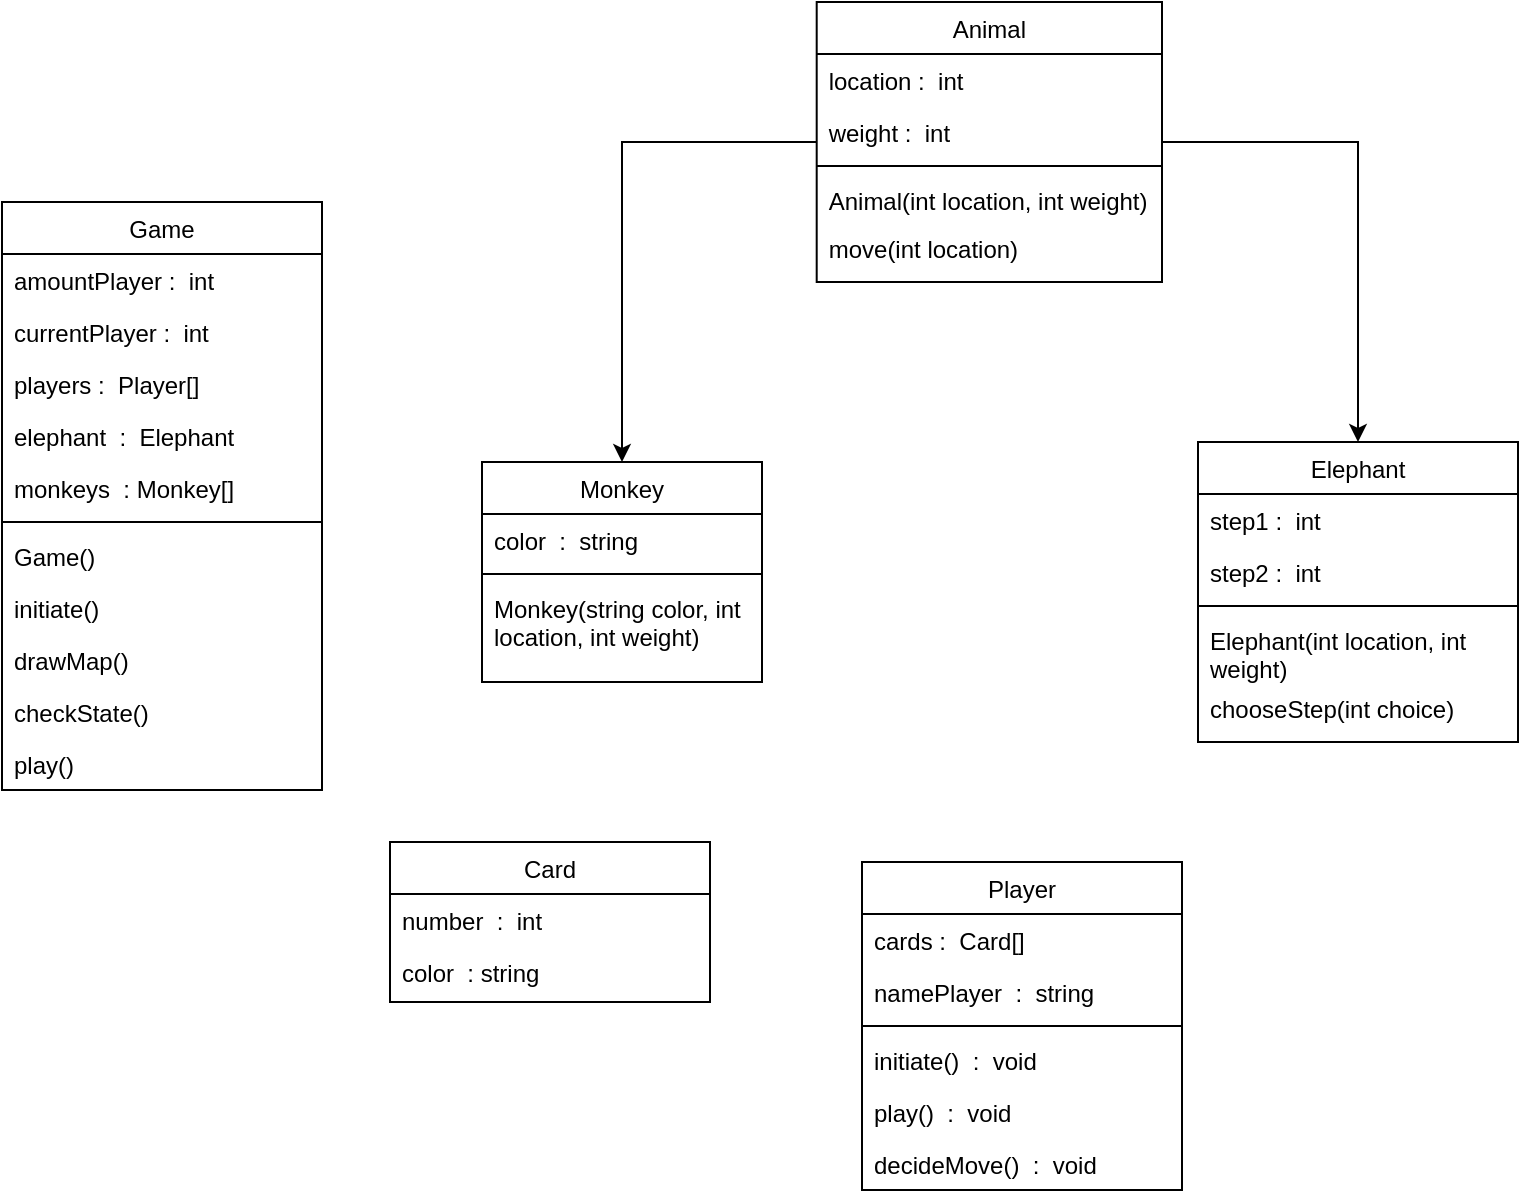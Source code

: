 <mxfile version="22.1.7" type="github">
  <diagram id="C5RBs43oDa-KdzZeNtuy" name="Page-1">
    <mxGraphModel dx="1050" dy="565" grid="1" gridSize="10" guides="1" tooltips="1" connect="1" arrows="1" fold="1" page="1" pageScale="1" pageWidth="827" pageHeight="1169" math="0" shadow="0">
      <root>
        <mxCell id="WIyWlLk6GJQsqaUBKTNV-0" />
        <mxCell id="WIyWlLk6GJQsqaUBKTNV-1" parent="WIyWlLk6GJQsqaUBKTNV-0" />
        <mxCell id="a5rHJCVBxAAoeFcqDoCR-24" style="edgeStyle=orthogonalEdgeStyle;rounded=0;orthogonalLoop=1;jettySize=auto;html=1;entryX=0.5;entryY=0;entryDx=0;entryDy=0;" edge="1" parent="WIyWlLk6GJQsqaUBKTNV-1" source="a5rHJCVBxAAoeFcqDoCR-1" target="a5rHJCVBxAAoeFcqDoCR-12">
          <mxGeometry relative="1" as="geometry" />
        </mxCell>
        <mxCell id="a5rHJCVBxAAoeFcqDoCR-25" style="edgeStyle=orthogonalEdgeStyle;rounded=0;orthogonalLoop=1;jettySize=auto;html=1;entryX=0.5;entryY=0;entryDx=0;entryDy=0;" edge="1" parent="WIyWlLk6GJQsqaUBKTNV-1" source="a5rHJCVBxAAoeFcqDoCR-1" target="a5rHJCVBxAAoeFcqDoCR-18">
          <mxGeometry relative="1" as="geometry" />
        </mxCell>
        <mxCell id="a5rHJCVBxAAoeFcqDoCR-1" value="Animal" style="swimlane;fontStyle=0;align=center;verticalAlign=top;childLayout=stackLayout;horizontal=1;startSize=26;horizontalStack=0;resizeParent=1;resizeLast=0;collapsible=1;marginBottom=0;rounded=0;shadow=0;strokeWidth=1;" vertex="1" parent="WIyWlLk6GJQsqaUBKTNV-1">
          <mxGeometry x="442.35" y="20" width="172.65" height="140" as="geometry">
            <mxRectangle x="550" y="140" width="160" height="26" as="alternateBounds" />
          </mxGeometry>
        </mxCell>
        <mxCell id="a5rHJCVBxAAoeFcqDoCR-3" value="location :  int" style="text;align=left;verticalAlign=top;spacingLeft=4;spacingRight=4;overflow=hidden;rotatable=0;points=[[0,0.5],[1,0.5]];portConstraint=eastwest;rounded=0;shadow=0;html=0;" vertex="1" parent="a5rHJCVBxAAoeFcqDoCR-1">
          <mxGeometry y="26" width="172.65" height="26" as="geometry" />
        </mxCell>
        <mxCell id="a5rHJCVBxAAoeFcqDoCR-4" value="weight :  int " style="text;align=left;verticalAlign=top;spacingLeft=4;spacingRight=4;overflow=hidden;rotatable=0;points=[[0,0.5],[1,0.5]];portConstraint=eastwest;rounded=0;shadow=0;html=0;" vertex="1" parent="a5rHJCVBxAAoeFcqDoCR-1">
          <mxGeometry y="52" width="172.65" height="26" as="geometry" />
        </mxCell>
        <mxCell id="a5rHJCVBxAAoeFcqDoCR-7" value="" style="line;html=1;strokeWidth=1;align=left;verticalAlign=middle;spacingTop=-1;spacingLeft=3;spacingRight=3;rotatable=0;labelPosition=right;points=[];portConstraint=eastwest;" vertex="1" parent="a5rHJCVBxAAoeFcqDoCR-1">
          <mxGeometry y="78" width="172.65" height="8" as="geometry" />
        </mxCell>
        <mxCell id="a5rHJCVBxAAoeFcqDoCR-8" value="Animal(int location, int weight)" style="text;align=left;verticalAlign=top;spacingLeft=4;spacingRight=4;overflow=hidden;rotatable=0;points=[[0,0.5],[1,0.5]];portConstraint=eastwest;" vertex="1" parent="a5rHJCVBxAAoeFcqDoCR-1">
          <mxGeometry y="86" width="172.65" height="24" as="geometry" />
        </mxCell>
        <mxCell id="a5rHJCVBxAAoeFcqDoCR-9" value="move(int location)" style="text;align=left;verticalAlign=top;spacingLeft=4;spacingRight=4;overflow=hidden;rotatable=0;points=[[0,0.5],[1,0.5]];portConstraint=eastwest;" vertex="1" parent="a5rHJCVBxAAoeFcqDoCR-1">
          <mxGeometry y="110" width="172.65" height="30" as="geometry" />
        </mxCell>
        <mxCell id="a5rHJCVBxAAoeFcqDoCR-12" value="Monkey" style="swimlane;fontStyle=0;align=center;verticalAlign=top;childLayout=stackLayout;horizontal=1;startSize=26;horizontalStack=0;resizeParent=1;resizeLast=0;collapsible=1;marginBottom=0;rounded=0;shadow=0;strokeWidth=1;" vertex="1" parent="WIyWlLk6GJQsqaUBKTNV-1">
          <mxGeometry x="275" y="250" width="140" height="110" as="geometry">
            <mxRectangle x="130" y="380" width="160" height="26" as="alternateBounds" />
          </mxGeometry>
        </mxCell>
        <mxCell id="a5rHJCVBxAAoeFcqDoCR-13" value="color  :  string" style="text;align=left;verticalAlign=top;spacingLeft=4;spacingRight=4;overflow=hidden;rotatable=0;points=[[0,0.5],[1,0.5]];portConstraint=eastwest;" vertex="1" parent="a5rHJCVBxAAoeFcqDoCR-12">
          <mxGeometry y="26" width="140" height="26" as="geometry" />
        </mxCell>
        <mxCell id="a5rHJCVBxAAoeFcqDoCR-15" value="" style="line;html=1;strokeWidth=1;align=left;verticalAlign=middle;spacingTop=-1;spacingLeft=3;spacingRight=3;rotatable=0;labelPosition=right;points=[];portConstraint=eastwest;" vertex="1" parent="a5rHJCVBxAAoeFcqDoCR-12">
          <mxGeometry y="52" width="140" height="8" as="geometry" />
        </mxCell>
        <mxCell id="a5rHJCVBxAAoeFcqDoCR-16" value="Monkey(string color, int &#xa;location, int weight)" style="text;align=left;verticalAlign=top;spacingLeft=4;spacingRight=4;overflow=hidden;rotatable=0;points=[[0,0.5],[1,0.5]];portConstraint=eastwest;fontStyle=0" vertex="1" parent="a5rHJCVBxAAoeFcqDoCR-12">
          <mxGeometry y="60" width="140" height="40" as="geometry" />
        </mxCell>
        <mxCell id="a5rHJCVBxAAoeFcqDoCR-18" value="Elephant" style="swimlane;fontStyle=0;align=center;verticalAlign=top;childLayout=stackLayout;horizontal=1;startSize=26;horizontalStack=0;resizeParent=1;resizeLast=0;collapsible=1;marginBottom=0;rounded=0;shadow=0;strokeWidth=1;" vertex="1" parent="WIyWlLk6GJQsqaUBKTNV-1">
          <mxGeometry x="633" y="240" width="160" height="150" as="geometry">
            <mxRectangle x="130" y="380" width="160" height="26" as="alternateBounds" />
          </mxGeometry>
        </mxCell>
        <mxCell id="a5rHJCVBxAAoeFcqDoCR-19" value="step1 :  int" style="text;align=left;verticalAlign=top;spacingLeft=4;spacingRight=4;overflow=hidden;rotatable=0;points=[[0,0.5],[1,0.5]];portConstraint=eastwest;" vertex="1" parent="a5rHJCVBxAAoeFcqDoCR-18">
          <mxGeometry y="26" width="160" height="26" as="geometry" />
        </mxCell>
        <mxCell id="a5rHJCVBxAAoeFcqDoCR-20" value="step2 :  int " style="text;align=left;verticalAlign=top;spacingLeft=4;spacingRight=4;overflow=hidden;rotatable=0;points=[[0,0.5],[1,0.5]];portConstraint=eastwest;rounded=0;shadow=0;html=0;" vertex="1" parent="a5rHJCVBxAAoeFcqDoCR-18">
          <mxGeometry y="52" width="160" height="26" as="geometry" />
        </mxCell>
        <mxCell id="a5rHJCVBxAAoeFcqDoCR-21" value="" style="line;html=1;strokeWidth=1;align=left;verticalAlign=middle;spacingTop=-1;spacingLeft=3;spacingRight=3;rotatable=0;labelPosition=right;points=[];portConstraint=eastwest;" vertex="1" parent="a5rHJCVBxAAoeFcqDoCR-18">
          <mxGeometry y="78" width="160" height="8" as="geometry" />
        </mxCell>
        <mxCell id="a5rHJCVBxAAoeFcqDoCR-23" value="Elephant(int location, int &#xa;weight)" style="text;align=left;verticalAlign=top;spacingLeft=4;spacingRight=4;overflow=hidden;rotatable=0;points=[[0,0.5],[1,0.5]];portConstraint=eastwest;" vertex="1" parent="a5rHJCVBxAAoeFcqDoCR-18">
          <mxGeometry y="86" width="160" height="34" as="geometry" />
        </mxCell>
        <mxCell id="a5rHJCVBxAAoeFcqDoCR-27" value="chooseStep(int choice)" style="text;align=left;verticalAlign=top;spacingLeft=4;spacingRight=4;overflow=hidden;rotatable=0;points=[[0,0.5],[1,0.5]];portConstraint=eastwest;" vertex="1" parent="a5rHJCVBxAAoeFcqDoCR-18">
          <mxGeometry y="120" width="160" height="30" as="geometry" />
        </mxCell>
        <mxCell id="a5rHJCVBxAAoeFcqDoCR-28" value="Game" style="swimlane;fontStyle=0;align=center;verticalAlign=top;childLayout=stackLayout;horizontal=1;startSize=26;horizontalStack=0;resizeParent=1;resizeLast=0;collapsible=1;marginBottom=0;rounded=0;shadow=0;strokeWidth=1;" vertex="1" parent="WIyWlLk6GJQsqaUBKTNV-1">
          <mxGeometry x="35" y="120" width="160" height="294" as="geometry">
            <mxRectangle x="130" y="380" width="160" height="26" as="alternateBounds" />
          </mxGeometry>
        </mxCell>
        <mxCell id="a5rHJCVBxAAoeFcqDoCR-29" value="amountPlayer :  int" style="text;align=left;verticalAlign=top;spacingLeft=4;spacingRight=4;overflow=hidden;rotatable=0;points=[[0,0.5],[1,0.5]];portConstraint=eastwest;" vertex="1" parent="a5rHJCVBxAAoeFcqDoCR-28">
          <mxGeometry y="26" width="160" height="26" as="geometry" />
        </mxCell>
        <mxCell id="a5rHJCVBxAAoeFcqDoCR-35" value="currentPlayer :  int" style="text;align=left;verticalAlign=top;spacingLeft=4;spacingRight=4;overflow=hidden;rotatable=0;points=[[0,0.5],[1,0.5]];portConstraint=eastwest;" vertex="1" parent="a5rHJCVBxAAoeFcqDoCR-28">
          <mxGeometry y="52" width="160" height="26" as="geometry" />
        </mxCell>
        <mxCell id="a5rHJCVBxAAoeFcqDoCR-30" value="players :  Player[]" style="text;align=left;verticalAlign=top;spacingLeft=4;spacingRight=4;overflow=hidden;rotatable=0;points=[[0,0.5],[1,0.5]];portConstraint=eastwest;rounded=0;shadow=0;html=0;" vertex="1" parent="a5rHJCVBxAAoeFcqDoCR-28">
          <mxGeometry y="78" width="160" height="26" as="geometry" />
        </mxCell>
        <mxCell id="a5rHJCVBxAAoeFcqDoCR-34" value="elephant  :  Elephant" style="text;align=left;verticalAlign=top;spacingLeft=4;spacingRight=4;overflow=hidden;rotatable=0;points=[[0,0.5],[1,0.5]];portConstraint=eastwest;rounded=0;shadow=0;html=0;" vertex="1" parent="a5rHJCVBxAAoeFcqDoCR-28">
          <mxGeometry y="104" width="160" height="26" as="geometry" />
        </mxCell>
        <mxCell id="a5rHJCVBxAAoeFcqDoCR-36" value="monkeys  : Monkey[]  " style="text;align=left;verticalAlign=top;spacingLeft=4;spacingRight=4;overflow=hidden;rotatable=0;points=[[0,0.5],[1,0.5]];portConstraint=eastwest;rounded=0;shadow=0;html=0;" vertex="1" parent="a5rHJCVBxAAoeFcqDoCR-28">
          <mxGeometry y="130" width="160" height="26" as="geometry" />
        </mxCell>
        <mxCell id="a5rHJCVBxAAoeFcqDoCR-31" value="" style="line;html=1;strokeWidth=1;align=left;verticalAlign=middle;spacingTop=-1;spacingLeft=3;spacingRight=3;rotatable=0;labelPosition=right;points=[];portConstraint=eastwest;" vertex="1" parent="a5rHJCVBxAAoeFcqDoCR-28">
          <mxGeometry y="156" width="160" height="8" as="geometry" />
        </mxCell>
        <mxCell id="a5rHJCVBxAAoeFcqDoCR-52" value="Game()" style="text;align=left;verticalAlign=top;spacingLeft=4;spacingRight=4;overflow=hidden;rotatable=0;points=[[0,0.5],[1,0.5]];portConstraint=eastwest;fontStyle=0" vertex="1" parent="a5rHJCVBxAAoeFcqDoCR-28">
          <mxGeometry y="164" width="160" height="26" as="geometry" />
        </mxCell>
        <mxCell id="a5rHJCVBxAAoeFcqDoCR-38" value="initiate()" style="text;align=left;verticalAlign=top;spacingLeft=4;spacingRight=4;overflow=hidden;rotatable=0;points=[[0,0.5],[1,0.5]];portConstraint=eastwest;fontStyle=0" vertex="1" parent="a5rHJCVBxAAoeFcqDoCR-28">
          <mxGeometry y="190" width="160" height="26" as="geometry" />
        </mxCell>
        <mxCell id="a5rHJCVBxAAoeFcqDoCR-32" value="drawMap()" style="text;align=left;verticalAlign=top;spacingLeft=4;spacingRight=4;overflow=hidden;rotatable=0;points=[[0,0.5],[1,0.5]];portConstraint=eastwest;fontStyle=0" vertex="1" parent="a5rHJCVBxAAoeFcqDoCR-28">
          <mxGeometry y="216" width="160" height="26" as="geometry" />
        </mxCell>
        <mxCell id="a5rHJCVBxAAoeFcqDoCR-33" value="checkState()&#xa;" style="text;align=left;verticalAlign=top;spacingLeft=4;spacingRight=4;overflow=hidden;rotatable=0;points=[[0,0.5],[1,0.5]];portConstraint=eastwest;" vertex="1" parent="a5rHJCVBxAAoeFcqDoCR-28">
          <mxGeometry y="242" width="160" height="26" as="geometry" />
        </mxCell>
        <mxCell id="a5rHJCVBxAAoeFcqDoCR-37" value="play()" style="text;align=left;verticalAlign=top;spacingLeft=4;spacingRight=4;overflow=hidden;rotatable=0;points=[[0,0.5],[1,0.5]];portConstraint=eastwest;" vertex="1" parent="a5rHJCVBxAAoeFcqDoCR-28">
          <mxGeometry y="268" width="160" height="26" as="geometry" />
        </mxCell>
        <mxCell id="a5rHJCVBxAAoeFcqDoCR-39" value="Card" style="swimlane;fontStyle=0;align=center;verticalAlign=top;childLayout=stackLayout;horizontal=1;startSize=26;horizontalStack=0;resizeParent=1;resizeLast=0;collapsible=1;marginBottom=0;rounded=0;shadow=0;strokeWidth=1;" vertex="1" parent="WIyWlLk6GJQsqaUBKTNV-1">
          <mxGeometry x="229" y="440" width="160" height="80" as="geometry">
            <mxRectangle x="130" y="380" width="160" height="26" as="alternateBounds" />
          </mxGeometry>
        </mxCell>
        <mxCell id="a5rHJCVBxAAoeFcqDoCR-40" value="number  :  int" style="text;align=left;verticalAlign=top;spacingLeft=4;spacingRight=4;overflow=hidden;rotatable=0;points=[[0,0.5],[1,0.5]];portConstraint=eastwest;" vertex="1" parent="a5rHJCVBxAAoeFcqDoCR-39">
          <mxGeometry y="26" width="160" height="26" as="geometry" />
        </mxCell>
        <mxCell id="a5rHJCVBxAAoeFcqDoCR-41" value="color  : string" style="text;align=left;verticalAlign=top;spacingLeft=4;spacingRight=4;overflow=hidden;rotatable=0;points=[[0,0.5],[1,0.5]];portConstraint=eastwest;rounded=0;shadow=0;html=0;" vertex="1" parent="a5rHJCVBxAAoeFcqDoCR-39">
          <mxGeometry y="52" width="160" height="26" as="geometry" />
        </mxCell>
        <mxCell id="a5rHJCVBxAAoeFcqDoCR-45" value="Player" style="swimlane;fontStyle=0;align=center;verticalAlign=top;childLayout=stackLayout;horizontal=1;startSize=26;horizontalStack=0;resizeParent=1;resizeLast=0;collapsible=1;marginBottom=0;rounded=0;shadow=0;strokeWidth=1;" vertex="1" parent="WIyWlLk6GJQsqaUBKTNV-1">
          <mxGeometry x="465" y="450" width="160" height="164" as="geometry">
            <mxRectangle x="130" y="380" width="160" height="26" as="alternateBounds" />
          </mxGeometry>
        </mxCell>
        <mxCell id="a5rHJCVBxAAoeFcqDoCR-46" value="cards :  Card[]" style="text;align=left;verticalAlign=top;spacingLeft=4;spacingRight=4;overflow=hidden;rotatable=0;points=[[0,0.5],[1,0.5]];portConstraint=eastwest;" vertex="1" parent="a5rHJCVBxAAoeFcqDoCR-45">
          <mxGeometry y="26" width="160" height="26" as="geometry" />
        </mxCell>
        <mxCell id="a5rHJCVBxAAoeFcqDoCR-47" value="namePlayer  :  string" style="text;align=left;verticalAlign=top;spacingLeft=4;spacingRight=4;overflow=hidden;rotatable=0;points=[[0,0.5],[1,0.5]];portConstraint=eastwest;rounded=0;shadow=0;html=0;" vertex="1" parent="a5rHJCVBxAAoeFcqDoCR-45">
          <mxGeometry y="52" width="160" height="26" as="geometry" />
        </mxCell>
        <mxCell id="a5rHJCVBxAAoeFcqDoCR-48" value="" style="line;html=1;strokeWidth=1;align=left;verticalAlign=middle;spacingTop=-1;spacingLeft=3;spacingRight=3;rotatable=0;labelPosition=right;points=[];portConstraint=eastwest;" vertex="1" parent="a5rHJCVBxAAoeFcqDoCR-45">
          <mxGeometry y="78" width="160" height="8" as="geometry" />
        </mxCell>
        <mxCell id="a5rHJCVBxAAoeFcqDoCR-49" value="initiate()  :  void&#xa;" style="text;align=left;verticalAlign=top;spacingLeft=4;spacingRight=4;overflow=hidden;rotatable=0;points=[[0,0.5],[1,0.5]];portConstraint=eastwest;fontStyle=0" vertex="1" parent="a5rHJCVBxAAoeFcqDoCR-45">
          <mxGeometry y="86" width="160" height="26" as="geometry" />
        </mxCell>
        <mxCell id="a5rHJCVBxAAoeFcqDoCR-50" value="play()  :  void" style="text;align=left;verticalAlign=top;spacingLeft=4;spacingRight=4;overflow=hidden;rotatable=0;points=[[0,0.5],[1,0.5]];portConstraint=eastwest;" vertex="1" parent="a5rHJCVBxAAoeFcqDoCR-45">
          <mxGeometry y="112" width="160" height="26" as="geometry" />
        </mxCell>
        <mxCell id="a5rHJCVBxAAoeFcqDoCR-51" value="decideMove()  :  void" style="text;align=left;verticalAlign=top;spacingLeft=4;spacingRight=4;overflow=hidden;rotatable=0;points=[[0,0.5],[1,0.5]];portConstraint=eastwest;" vertex="1" parent="a5rHJCVBxAAoeFcqDoCR-45">
          <mxGeometry y="138" width="160" height="26" as="geometry" />
        </mxCell>
      </root>
    </mxGraphModel>
  </diagram>
</mxfile>

